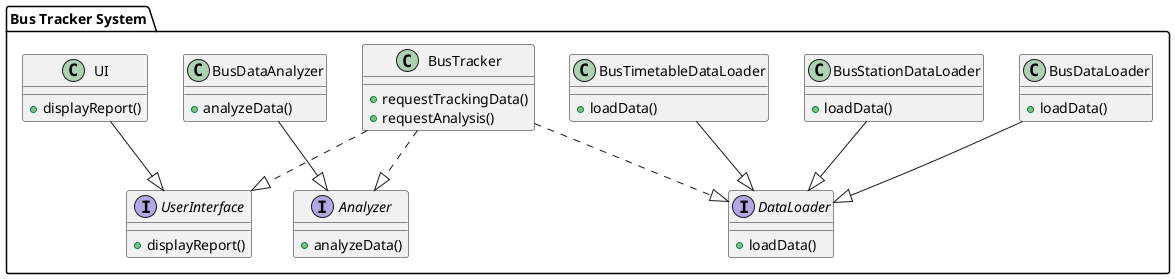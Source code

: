 @startuml
package "Bus Tracker System" {
    interface DataLoader {
        + loadData()
    }

    interface Analyzer {
        + analyzeData()
    }

    interface UserInterface {
        + displayReport()
    }

    class BusTracker {
        + requestTrackingData()
        + requestAnalysis()
    }

    class BusDataLoader {
        + loadData()
    }

    class BusStationDataLoader {
        + loadData()
    }

    class BusTimetableDataLoader {
        + loadData()
    }

    class BusDataAnalyzer {
        + analyzeData()
    }

    class UI {
        + displayReport()
    }

    BusTracker ..|> DataLoader
    BusDataLoader --|> DataLoader
    BusStationDataLoader --|> DataLoader
    BusTimetableDataLoader --|> DataLoader

    BusTracker ..|> Analyzer
    BusDataAnalyzer --|> Analyzer

    BusTracker ..|> UserInterface
    UI --|> UserInterface
}
@enduml